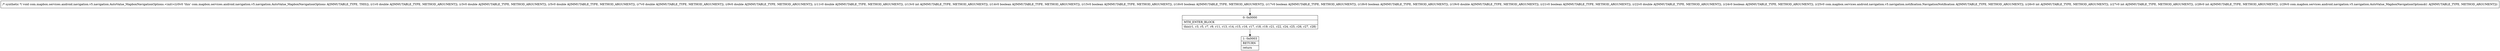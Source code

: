 digraph "CFG forcom.mapbox.services.android.navigation.v5.navigation.AutoValue_MapboxNavigationOptions.\<init\>(DDDDDDIZZZZZDZDZLcom\/mapbox\/services\/android\/navigation\/v5\/navigation\/notification\/NavigationNotification;IIILcom\/mapbox\/services\/android\/navigation\/v5\/navigation\/AutoValue_MapboxNavigationOptions$1;)V" {
Node_0 [shape=record,label="{0\:\ 0x0000|MTH_ENTER_BLOCK\l|this(r1, r3, r5, r7, r9, r11, r13, r14, r15, r16, r17, r18, r19, r21, r22, r24, r25, r26, r27, r28)\l}"];
Node_1 [shape=record,label="{1\:\ 0x0003|RETURN\l|return\l}"];
MethodNode[shape=record,label="{\/* synthetic *\/ void com.mapbox.services.android.navigation.v5.navigation.AutoValue_MapboxNavigationOptions.\<init\>((r0v0 'this' com.mapbox.services.android.navigation.v5.navigation.AutoValue_MapboxNavigationOptions A[IMMUTABLE_TYPE, THIS]), (r1v0 double A[IMMUTABLE_TYPE, METHOD_ARGUMENT]), (r3v0 double A[IMMUTABLE_TYPE, METHOD_ARGUMENT]), (r5v0 double A[IMMUTABLE_TYPE, METHOD_ARGUMENT]), (r7v0 double A[IMMUTABLE_TYPE, METHOD_ARGUMENT]), (r9v0 double A[IMMUTABLE_TYPE, METHOD_ARGUMENT]), (r11v0 double A[IMMUTABLE_TYPE, METHOD_ARGUMENT]), (r13v0 int A[IMMUTABLE_TYPE, METHOD_ARGUMENT]), (r14v0 boolean A[IMMUTABLE_TYPE, METHOD_ARGUMENT]), (r15v0 boolean A[IMMUTABLE_TYPE, METHOD_ARGUMENT]), (r16v0 boolean A[IMMUTABLE_TYPE, METHOD_ARGUMENT]), (r17v0 boolean A[IMMUTABLE_TYPE, METHOD_ARGUMENT]), (r18v0 boolean A[IMMUTABLE_TYPE, METHOD_ARGUMENT]), (r19v0 double A[IMMUTABLE_TYPE, METHOD_ARGUMENT]), (r21v0 boolean A[IMMUTABLE_TYPE, METHOD_ARGUMENT]), (r22v0 double A[IMMUTABLE_TYPE, METHOD_ARGUMENT]), (r24v0 boolean A[IMMUTABLE_TYPE, METHOD_ARGUMENT]), (r25v0 com.mapbox.services.android.navigation.v5.navigation.notification.NavigationNotification A[IMMUTABLE_TYPE, METHOD_ARGUMENT]), (r26v0 int A[IMMUTABLE_TYPE, METHOD_ARGUMENT]), (r27v0 int A[IMMUTABLE_TYPE, METHOD_ARGUMENT]), (r28v0 int A[IMMUTABLE_TYPE, METHOD_ARGUMENT]), (r29v0 com.mapbox.services.android.navigation.v5.navigation.AutoValue_MapboxNavigationOptions$1 A[IMMUTABLE_TYPE, METHOD_ARGUMENT])) }"];
MethodNode -> Node_0;
Node_0 -> Node_1;
}

